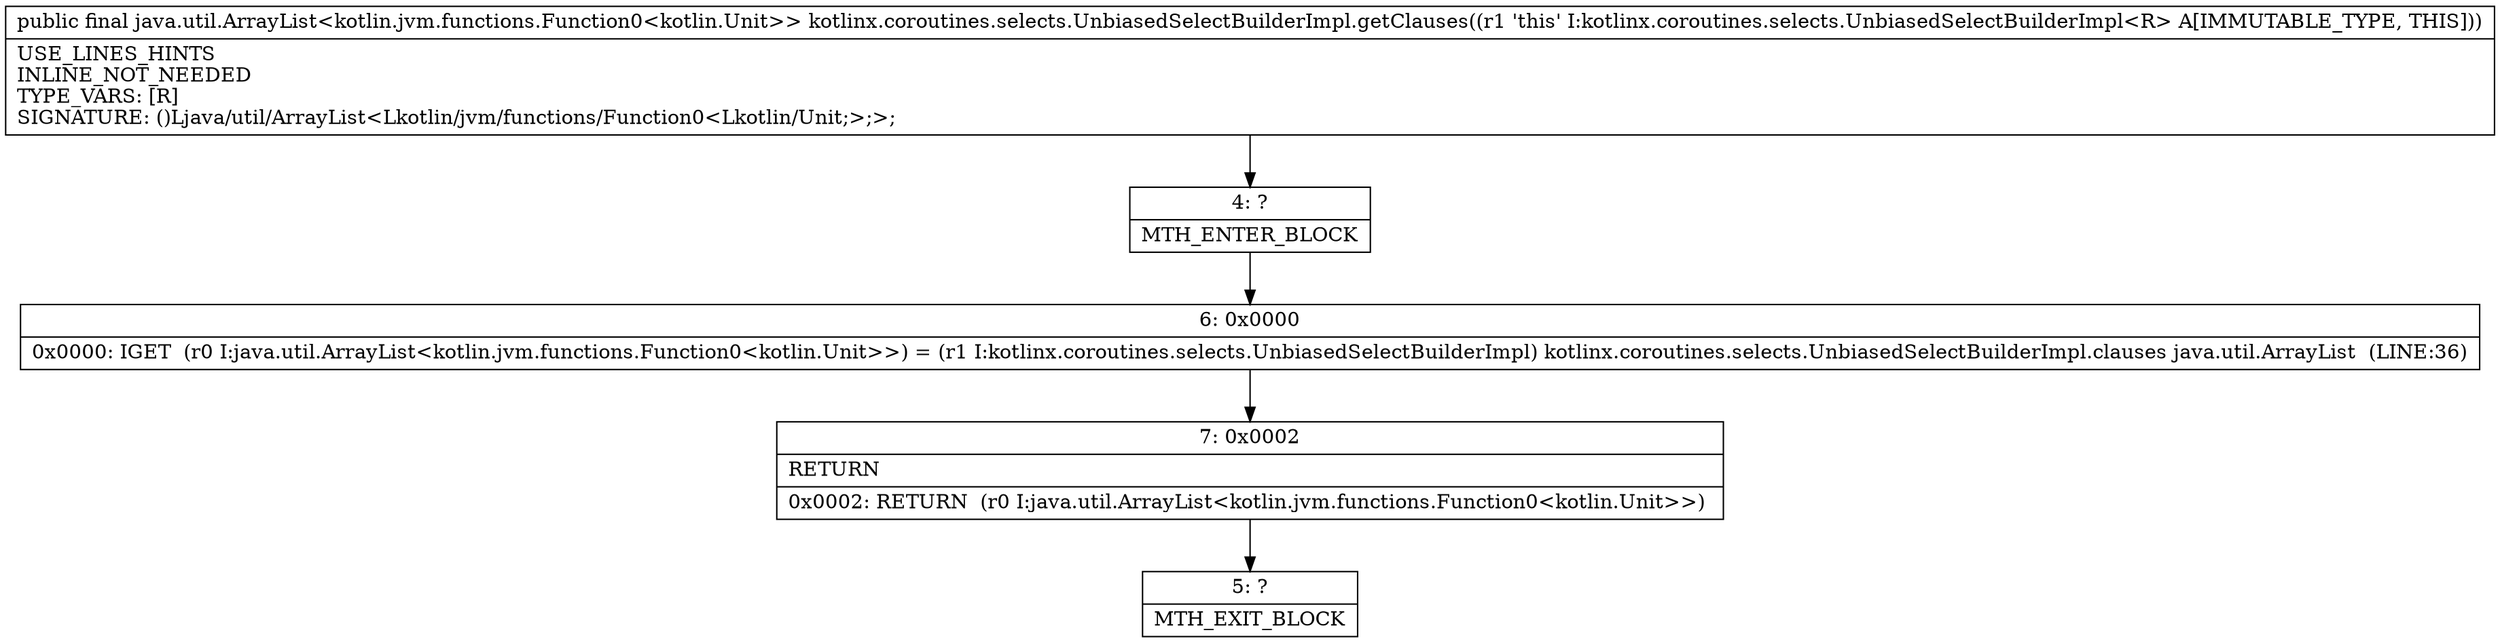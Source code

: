 digraph "CFG forkotlinx.coroutines.selects.UnbiasedSelectBuilderImpl.getClauses()Ljava\/util\/ArrayList;" {
Node_4 [shape=record,label="{4\:\ ?|MTH_ENTER_BLOCK\l}"];
Node_6 [shape=record,label="{6\:\ 0x0000|0x0000: IGET  (r0 I:java.util.ArrayList\<kotlin.jvm.functions.Function0\<kotlin.Unit\>\>) = (r1 I:kotlinx.coroutines.selects.UnbiasedSelectBuilderImpl) kotlinx.coroutines.selects.UnbiasedSelectBuilderImpl.clauses java.util.ArrayList  (LINE:36)\l}"];
Node_7 [shape=record,label="{7\:\ 0x0002|RETURN\l|0x0002: RETURN  (r0 I:java.util.ArrayList\<kotlin.jvm.functions.Function0\<kotlin.Unit\>\>) \l}"];
Node_5 [shape=record,label="{5\:\ ?|MTH_EXIT_BLOCK\l}"];
MethodNode[shape=record,label="{public final java.util.ArrayList\<kotlin.jvm.functions.Function0\<kotlin.Unit\>\> kotlinx.coroutines.selects.UnbiasedSelectBuilderImpl.getClauses((r1 'this' I:kotlinx.coroutines.selects.UnbiasedSelectBuilderImpl\<R\> A[IMMUTABLE_TYPE, THIS]))  | USE_LINES_HINTS\lINLINE_NOT_NEEDED\lTYPE_VARS: [R]\lSIGNATURE: ()Ljava\/util\/ArrayList\<Lkotlin\/jvm\/functions\/Function0\<Lkotlin\/Unit;\>;\>;\l}"];
MethodNode -> Node_4;Node_4 -> Node_6;
Node_6 -> Node_7;
Node_7 -> Node_5;
}


